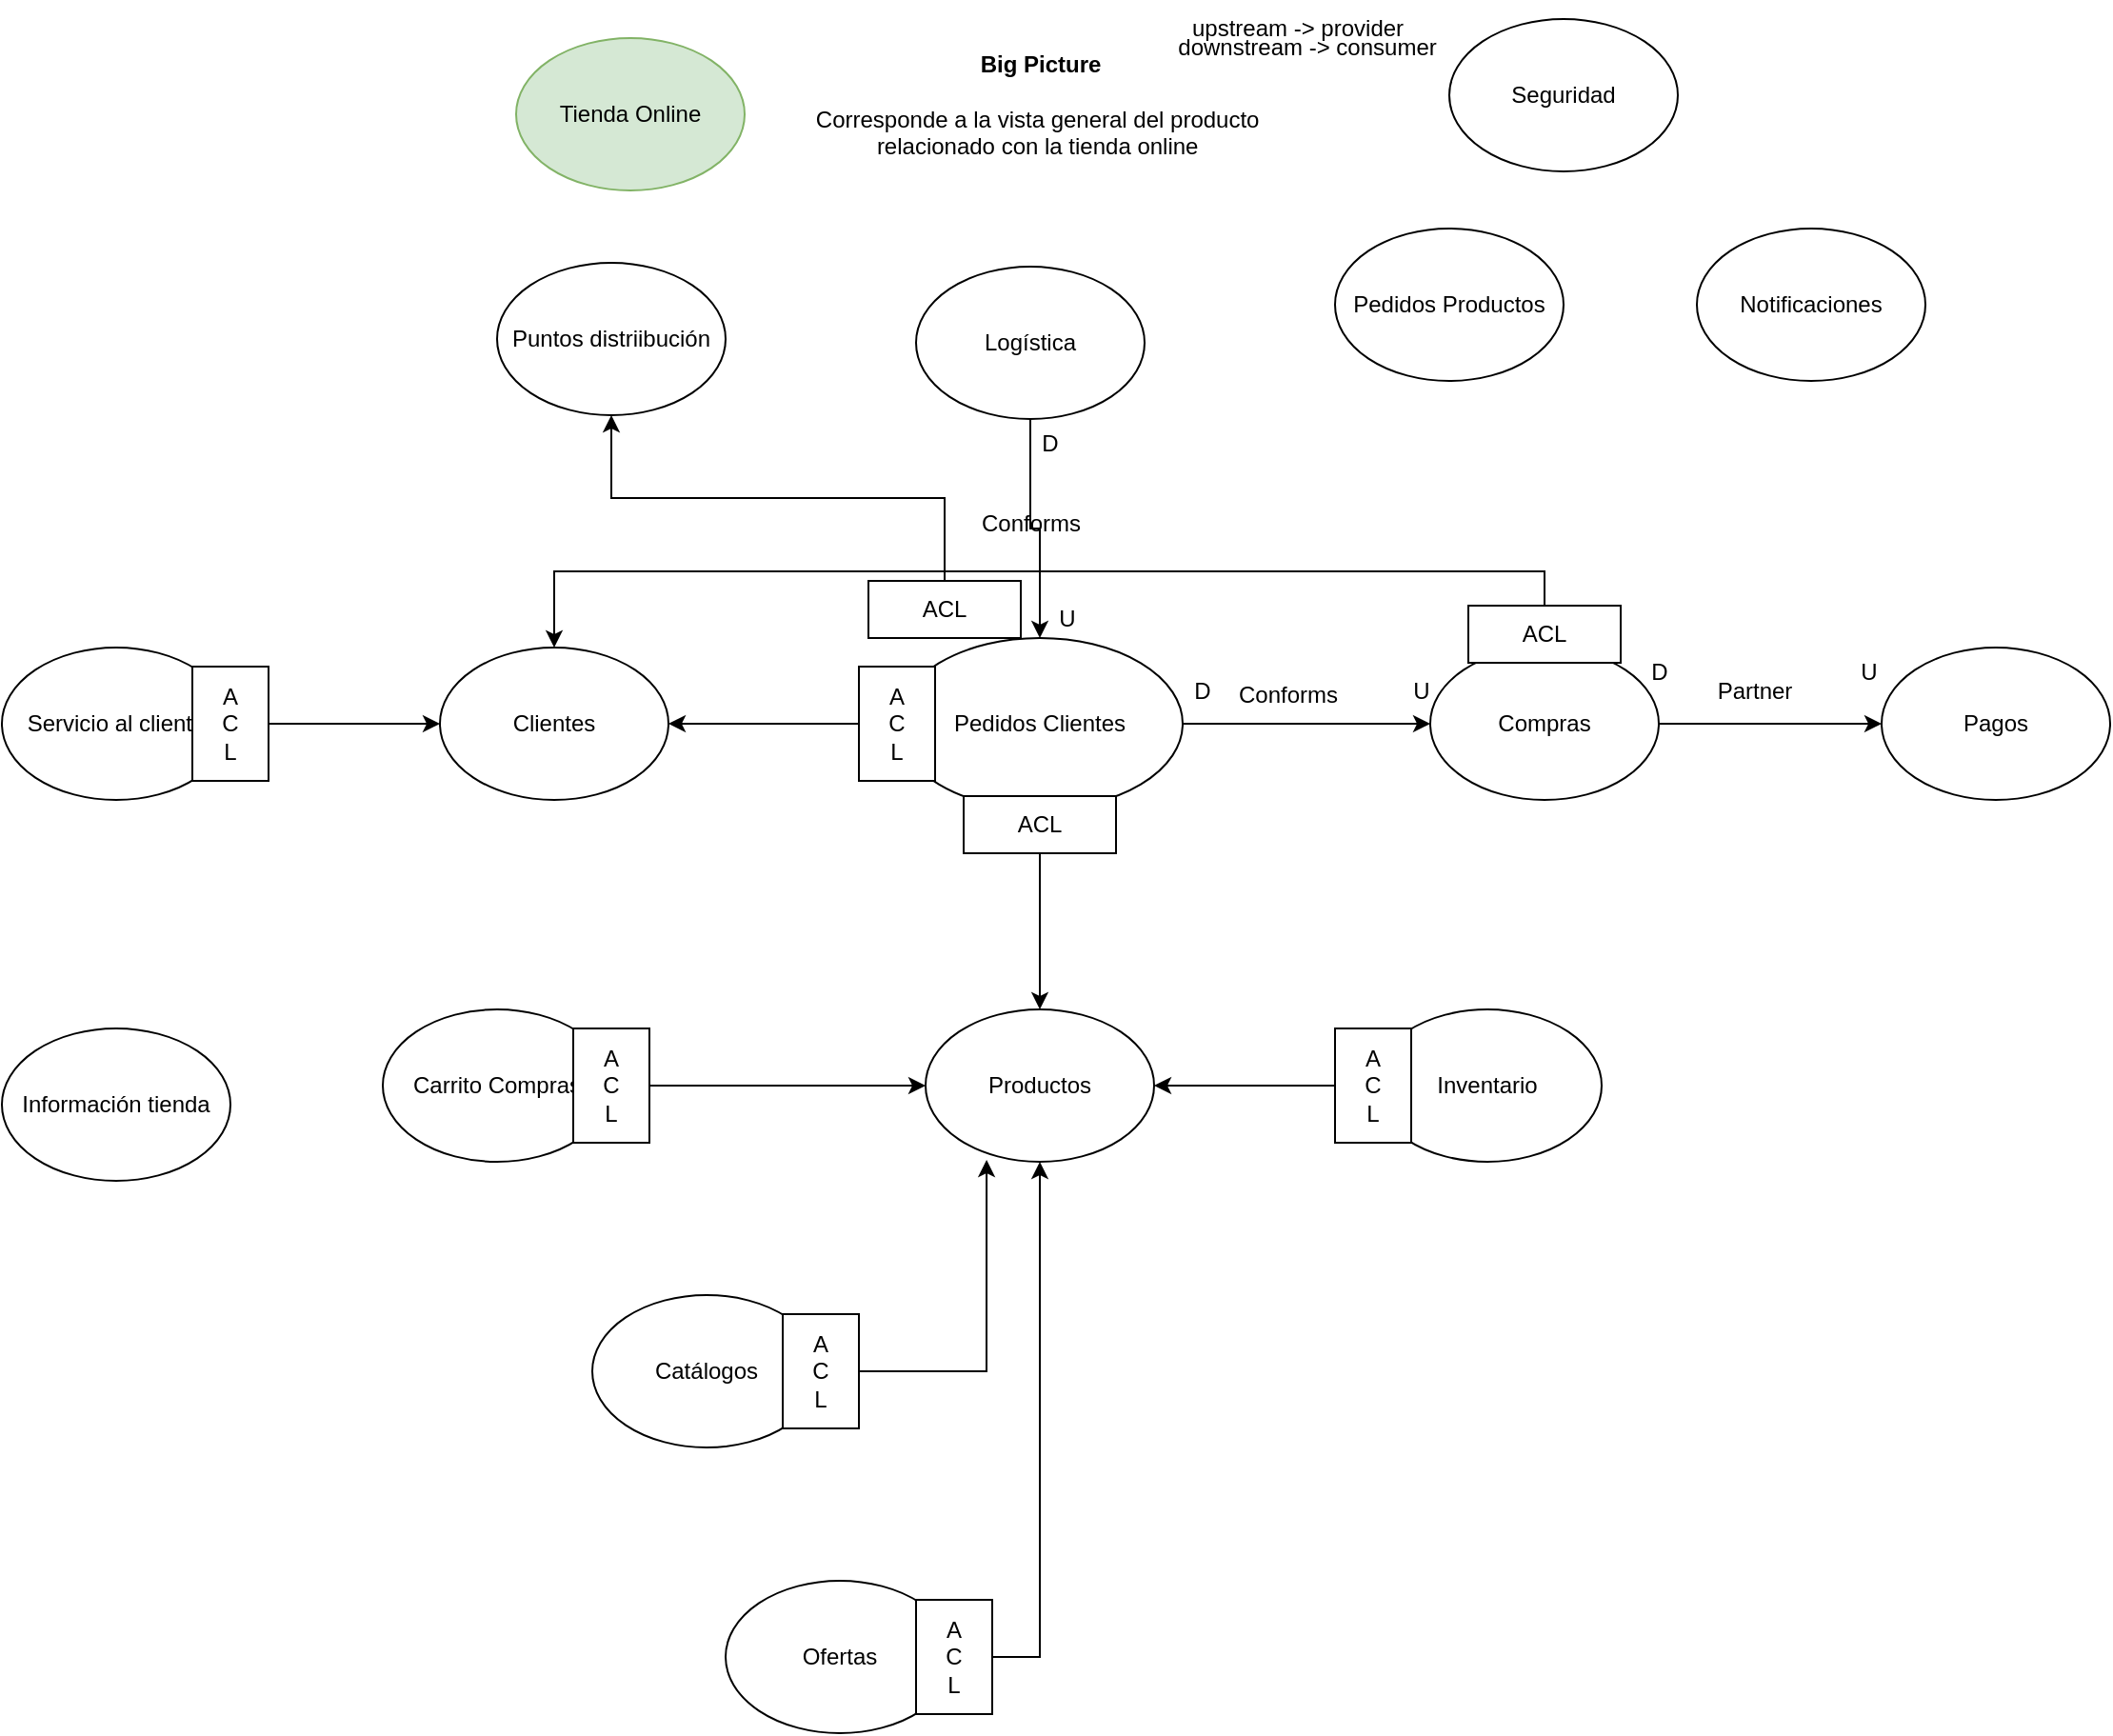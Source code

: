 <mxfile version="21.6.5" type="github">
  <diagram name="Página-1" id="_0tqpj0Rn0tvc-bkXkc3">
    <mxGraphModel dx="1667" dy="446" grid="1" gridSize="10" guides="1" tooltips="1" connect="1" arrows="1" fold="1" page="1" pageScale="1" pageWidth="827" pageHeight="1169" math="0" shadow="0">
      <root>
        <mxCell id="0" />
        <mxCell id="1" parent="0" />
        <mxCell id="OWSpl5ZMuwjXY4CJ1PXd-1" value="Tienda Online" style="ellipse;whiteSpace=wrap;html=1;fillColor=#d5e8d4;strokeColor=#82b366;" vertex="1" parent="1">
          <mxGeometry x="110" y="80" width="120" height="80" as="geometry" />
        </mxCell>
        <mxCell id="OWSpl5ZMuwjXY4CJ1PXd-2" value="&lt;div&gt;&lt;b&gt;Big Picture&lt;/b&gt;&lt;/div&gt;&lt;div&gt;&lt;br&gt;&lt;/div&gt;&lt;div&gt;Corresponde a la vista general del producto&amp;nbsp;&lt;/div&gt;&lt;div&gt;relacionado con la tienda online&amp;nbsp; &lt;br&gt;&lt;/div&gt;" style="text;html=1;align=center;verticalAlign=middle;resizable=0;points=[];autosize=1;strokeColor=none;fillColor=none;" vertex="1" parent="1">
          <mxGeometry x="260" y="80" width="250" height="70" as="geometry" />
        </mxCell>
        <mxCell id="OWSpl5ZMuwjXY4CJ1PXd-3" value="Carrito Compras" style="ellipse;whiteSpace=wrap;html=1;" vertex="1" parent="1">
          <mxGeometry x="40" y="590" width="120" height="80" as="geometry" />
        </mxCell>
        <mxCell id="OWSpl5ZMuwjXY4CJ1PXd-4" value="Notificaciones" style="ellipse;whiteSpace=wrap;html=1;" vertex="1" parent="1">
          <mxGeometry x="730" y="180" width="120" height="80" as="geometry" />
        </mxCell>
        <mxCell id="OWSpl5ZMuwjXY4CJ1PXd-5" value="Servicio al cliente" style="ellipse;whiteSpace=wrap;html=1;" vertex="1" parent="1">
          <mxGeometry x="-160" y="400" width="120" height="80" as="geometry" />
        </mxCell>
        <mxCell id="OWSpl5ZMuwjXY4CJ1PXd-6" value="Información tienda" style="ellipse;whiteSpace=wrap;html=1;" vertex="1" parent="1">
          <mxGeometry x="-160" y="600" width="120" height="80" as="geometry" />
        </mxCell>
        <mxCell id="OWSpl5ZMuwjXY4CJ1PXd-7" value="Puntos distriibución" style="ellipse;whiteSpace=wrap;html=1;" vertex="1" parent="1">
          <mxGeometry x="100" y="198" width="120" height="80" as="geometry" />
        </mxCell>
        <mxCell id="OWSpl5ZMuwjXY4CJ1PXd-8" value="Seguridad" style="ellipse;whiteSpace=wrap;html=1;" vertex="1" parent="1">
          <mxGeometry x="600" y="70" width="120" height="80" as="geometry" />
        </mxCell>
        <mxCell id="OWSpl5ZMuwjXY4CJ1PXd-9" value="Clientes" style="ellipse;whiteSpace=wrap;html=1;" vertex="1" parent="1">
          <mxGeometry x="70" y="400" width="120" height="80" as="geometry" />
        </mxCell>
        <mxCell id="OWSpl5ZMuwjXY4CJ1PXd-10" value="Pagos" style="ellipse;whiteSpace=wrap;html=1;" vertex="1" parent="1">
          <mxGeometry x="827" y="400" width="120" height="80" as="geometry" />
        </mxCell>
        <mxCell id="OWSpl5ZMuwjXY4CJ1PXd-33" style="edgeStyle=orthogonalEdgeStyle;rounded=0;orthogonalLoop=1;jettySize=auto;html=1;exitX=1;exitY=0.5;exitDx=0;exitDy=0;entryX=0;entryY=0.5;entryDx=0;entryDy=0;" edge="1" parent="1" source="OWSpl5ZMuwjXY4CJ1PXd-11" target="OWSpl5ZMuwjXY4CJ1PXd-30">
          <mxGeometry relative="1" as="geometry" />
        </mxCell>
        <mxCell id="OWSpl5ZMuwjXY4CJ1PXd-11" value="Pedidos Clientes" style="ellipse;whiteSpace=wrap;html=1;" vertex="1" parent="1">
          <mxGeometry x="310" y="395" width="150" height="90" as="geometry" />
        </mxCell>
        <mxCell id="OWSpl5ZMuwjXY4CJ1PXd-12" value="Pedidos Productos" style="ellipse;whiteSpace=wrap;html=1;" vertex="1" parent="1">
          <mxGeometry x="540" y="180" width="120" height="80" as="geometry" />
        </mxCell>
        <mxCell id="OWSpl5ZMuwjXY4CJ1PXd-13" value="Productos" style="ellipse;whiteSpace=wrap;html=1;" vertex="1" parent="1">
          <mxGeometry x="325" y="590" width="120" height="80" as="geometry" />
        </mxCell>
        <mxCell id="OWSpl5ZMuwjXY4CJ1PXd-14" value="Inventario" style="ellipse;whiteSpace=wrap;html=1;" vertex="1" parent="1">
          <mxGeometry x="560" y="590" width="120" height="80" as="geometry" />
        </mxCell>
        <mxCell id="OWSpl5ZMuwjXY4CJ1PXd-15" value="Catálogos " style="ellipse;whiteSpace=wrap;html=1;" vertex="1" parent="1">
          <mxGeometry x="150" y="740" width="120" height="80" as="geometry" />
        </mxCell>
        <mxCell id="OWSpl5ZMuwjXY4CJ1PXd-16" value="Ofertas" style="ellipse;whiteSpace=wrap;html=1;" vertex="1" parent="1">
          <mxGeometry x="220" y="890" width="120" height="80" as="geometry" />
        </mxCell>
        <mxCell id="OWSpl5ZMuwjXY4CJ1PXd-50" style="edgeStyle=orthogonalEdgeStyle;rounded=0;orthogonalLoop=1;jettySize=auto;html=1;exitX=0.5;exitY=1;exitDx=0;exitDy=0;entryX=0.5;entryY=0;entryDx=0;entryDy=0;" edge="1" parent="1" source="OWSpl5ZMuwjXY4CJ1PXd-17" target="OWSpl5ZMuwjXY4CJ1PXd-11">
          <mxGeometry relative="1" as="geometry" />
        </mxCell>
        <mxCell id="OWSpl5ZMuwjXY4CJ1PXd-17" value="Logística" style="ellipse;whiteSpace=wrap;html=1;" vertex="1" parent="1">
          <mxGeometry x="320" y="200" width="120" height="80" as="geometry" />
        </mxCell>
        <mxCell id="OWSpl5ZMuwjXY4CJ1PXd-19" style="edgeStyle=orthogonalEdgeStyle;rounded=0;orthogonalLoop=1;jettySize=auto;html=1;exitX=1;exitY=0.5;exitDx=0;exitDy=0;entryX=0.267;entryY=0.988;entryDx=0;entryDy=0;entryPerimeter=0;" edge="1" parent="1" source="OWSpl5ZMuwjXY4CJ1PXd-18" target="OWSpl5ZMuwjXY4CJ1PXd-13">
          <mxGeometry relative="1" as="geometry" />
        </mxCell>
        <mxCell id="OWSpl5ZMuwjXY4CJ1PXd-18" value="&lt;div&gt;A&lt;/div&gt;&lt;div&gt;C&lt;/div&gt;&lt;div&gt;L&lt;br&gt;&lt;/div&gt;" style="rounded=0;whiteSpace=wrap;html=1;" vertex="1" parent="1">
          <mxGeometry x="250" y="750" width="40" height="60" as="geometry" />
        </mxCell>
        <mxCell id="OWSpl5ZMuwjXY4CJ1PXd-23" style="edgeStyle=orthogonalEdgeStyle;rounded=0;orthogonalLoop=1;jettySize=auto;html=1;exitX=1;exitY=0.5;exitDx=0;exitDy=0;entryX=0.5;entryY=1;entryDx=0;entryDy=0;" edge="1" parent="1" source="OWSpl5ZMuwjXY4CJ1PXd-21" target="OWSpl5ZMuwjXY4CJ1PXd-13">
          <mxGeometry relative="1" as="geometry" />
        </mxCell>
        <mxCell id="OWSpl5ZMuwjXY4CJ1PXd-21" value="&lt;div&gt;A&lt;/div&gt;&lt;div&gt;C&lt;/div&gt;&lt;div&gt;L&lt;br&gt;&lt;/div&gt;" style="rounded=0;whiteSpace=wrap;html=1;" vertex="1" parent="1">
          <mxGeometry x="320" y="900" width="40" height="60" as="geometry" />
        </mxCell>
        <mxCell id="OWSpl5ZMuwjXY4CJ1PXd-25" style="edgeStyle=orthogonalEdgeStyle;rounded=0;orthogonalLoop=1;jettySize=auto;html=1;exitX=0;exitY=0.5;exitDx=0;exitDy=0;entryX=1;entryY=0.5;entryDx=0;entryDy=0;" edge="1" parent="1" source="OWSpl5ZMuwjXY4CJ1PXd-24" target="OWSpl5ZMuwjXY4CJ1PXd-13">
          <mxGeometry relative="1" as="geometry" />
        </mxCell>
        <mxCell id="OWSpl5ZMuwjXY4CJ1PXd-24" value="&lt;div&gt;A&lt;/div&gt;&lt;div&gt;C&lt;/div&gt;&lt;div&gt;L&lt;br&gt;&lt;/div&gt;" style="rounded=0;whiteSpace=wrap;html=1;" vertex="1" parent="1">
          <mxGeometry x="540" y="600" width="40" height="60" as="geometry" />
        </mxCell>
        <mxCell id="OWSpl5ZMuwjXY4CJ1PXd-27" style="edgeStyle=orthogonalEdgeStyle;rounded=0;orthogonalLoop=1;jettySize=auto;html=1;exitX=1;exitY=0.5;exitDx=0;exitDy=0;entryX=0;entryY=0.5;entryDx=0;entryDy=0;" edge="1" parent="1" source="OWSpl5ZMuwjXY4CJ1PXd-26" target="OWSpl5ZMuwjXY4CJ1PXd-13">
          <mxGeometry relative="1" as="geometry" />
        </mxCell>
        <mxCell id="OWSpl5ZMuwjXY4CJ1PXd-26" value="&lt;div&gt;A&lt;/div&gt;&lt;div&gt;C&lt;/div&gt;&lt;div&gt;L&lt;br&gt;&lt;/div&gt;" style="rounded=0;whiteSpace=wrap;html=1;" vertex="1" parent="1">
          <mxGeometry x="140" y="600" width="40" height="60" as="geometry" />
        </mxCell>
        <mxCell id="OWSpl5ZMuwjXY4CJ1PXd-57" style="edgeStyle=orthogonalEdgeStyle;rounded=0;orthogonalLoop=1;jettySize=auto;html=1;exitX=0.5;exitY=0;exitDx=0;exitDy=0;entryX=0.5;entryY=1;entryDx=0;entryDy=0;" edge="1" parent="1" source="OWSpl5ZMuwjXY4CJ1PXd-28" target="OWSpl5ZMuwjXY4CJ1PXd-7">
          <mxGeometry relative="1" as="geometry" />
        </mxCell>
        <mxCell id="OWSpl5ZMuwjXY4CJ1PXd-28" value="&lt;div&gt;ACL&lt;/div&gt;" style="rounded=0;whiteSpace=wrap;html=1;" vertex="1" parent="1">
          <mxGeometry x="295" y="365" width="80" height="30" as="geometry" />
        </mxCell>
        <mxCell id="OWSpl5ZMuwjXY4CJ1PXd-35" style="edgeStyle=orthogonalEdgeStyle;rounded=0;orthogonalLoop=1;jettySize=auto;html=1;exitX=1;exitY=0.5;exitDx=0;exitDy=0;entryX=0;entryY=0.5;entryDx=0;entryDy=0;" edge="1" parent="1" source="OWSpl5ZMuwjXY4CJ1PXd-30" target="OWSpl5ZMuwjXY4CJ1PXd-10">
          <mxGeometry relative="1" as="geometry" />
        </mxCell>
        <mxCell id="OWSpl5ZMuwjXY4CJ1PXd-30" value="Compras" style="ellipse;whiteSpace=wrap;html=1;" vertex="1" parent="1">
          <mxGeometry x="590" y="400" width="120" height="80" as="geometry" />
        </mxCell>
        <mxCell id="OWSpl5ZMuwjXY4CJ1PXd-34" value="Conforms" style="text;html=1;align=center;verticalAlign=middle;resizable=0;points=[];autosize=1;strokeColor=none;fillColor=none;" vertex="1" parent="1">
          <mxGeometry x="475" y="410" width="80" height="30" as="geometry" />
        </mxCell>
        <mxCell id="OWSpl5ZMuwjXY4CJ1PXd-36" value="Partner" style="text;html=1;align=center;verticalAlign=middle;resizable=0;points=[];autosize=1;strokeColor=none;fillColor=none;" vertex="1" parent="1">
          <mxGeometry x="730" y="408" width="60" height="30" as="geometry" />
        </mxCell>
        <mxCell id="OWSpl5ZMuwjXY4CJ1PXd-37" value="upstream -&amp;gt; provider" style="text;html=1;align=center;verticalAlign=middle;resizable=0;points=[];autosize=1;strokeColor=none;fillColor=none;" vertex="1" parent="1">
          <mxGeometry x="455" y="60" width="130" height="30" as="geometry" />
        </mxCell>
        <mxCell id="OWSpl5ZMuwjXY4CJ1PXd-38" value="downstream -&amp;gt; consumer" style="text;html=1;align=center;verticalAlign=middle;resizable=0;points=[];autosize=1;strokeColor=none;fillColor=none;" vertex="1" parent="1">
          <mxGeometry x="445" y="70" width="160" height="30" as="geometry" />
        </mxCell>
        <mxCell id="OWSpl5ZMuwjXY4CJ1PXd-39" value="D" style="text;html=1;align=center;verticalAlign=middle;resizable=0;points=[];autosize=1;strokeColor=none;fillColor=none;" vertex="1" parent="1">
          <mxGeometry x="455" y="408" width="30" height="30" as="geometry" />
        </mxCell>
        <mxCell id="OWSpl5ZMuwjXY4CJ1PXd-40" value="U" style="text;html=1;align=center;verticalAlign=middle;resizable=0;points=[];autosize=1;strokeColor=none;fillColor=none;" vertex="1" parent="1">
          <mxGeometry x="570" y="408" width="30" height="30" as="geometry" />
        </mxCell>
        <mxCell id="OWSpl5ZMuwjXY4CJ1PXd-41" value="D" style="text;html=1;align=center;verticalAlign=middle;resizable=0;points=[];autosize=1;strokeColor=none;fillColor=none;" vertex="1" parent="1">
          <mxGeometry x="695" y="398" width="30" height="30" as="geometry" />
        </mxCell>
        <mxCell id="OWSpl5ZMuwjXY4CJ1PXd-42" value="U" style="text;html=1;align=center;verticalAlign=middle;resizable=0;points=[];autosize=1;strokeColor=none;fillColor=none;" vertex="1" parent="1">
          <mxGeometry x="805" y="398" width="30" height="30" as="geometry" />
        </mxCell>
        <mxCell id="OWSpl5ZMuwjXY4CJ1PXd-46" style="edgeStyle=orthogonalEdgeStyle;rounded=0;orthogonalLoop=1;jettySize=auto;html=1;entryX=0.5;entryY=0;entryDx=0;entryDy=0;" edge="1" parent="1" source="OWSpl5ZMuwjXY4CJ1PXd-45" target="OWSpl5ZMuwjXY4CJ1PXd-9">
          <mxGeometry relative="1" as="geometry">
            <Array as="points">
              <mxPoint x="650" y="360" />
              <mxPoint x="130" y="360" />
            </Array>
          </mxGeometry>
        </mxCell>
        <mxCell id="OWSpl5ZMuwjXY4CJ1PXd-45" value="&lt;div&gt;ACL&lt;/div&gt;" style="rounded=0;whiteSpace=wrap;html=1;" vertex="1" parent="1">
          <mxGeometry x="610" y="378" width="80" height="30" as="geometry" />
        </mxCell>
        <mxCell id="OWSpl5ZMuwjXY4CJ1PXd-49" style="edgeStyle=orthogonalEdgeStyle;rounded=0;orthogonalLoop=1;jettySize=auto;html=1;exitX=1;exitY=0.5;exitDx=0;exitDy=0;entryX=0;entryY=0.5;entryDx=0;entryDy=0;" edge="1" parent="1" source="OWSpl5ZMuwjXY4CJ1PXd-48" target="OWSpl5ZMuwjXY4CJ1PXd-9">
          <mxGeometry relative="1" as="geometry" />
        </mxCell>
        <mxCell id="OWSpl5ZMuwjXY4CJ1PXd-48" value="&lt;div&gt;A&lt;/div&gt;&lt;div&gt;C&lt;/div&gt;&lt;div&gt;L&lt;br&gt;&lt;/div&gt;" style="rounded=0;whiteSpace=wrap;html=1;" vertex="1" parent="1">
          <mxGeometry x="-60" y="410" width="40" height="60" as="geometry" />
        </mxCell>
        <mxCell id="OWSpl5ZMuwjXY4CJ1PXd-51" value="D" style="text;html=1;align=center;verticalAlign=middle;resizable=0;points=[];autosize=1;strokeColor=none;fillColor=none;" vertex="1" parent="1">
          <mxGeometry x="375" y="278" width="30" height="30" as="geometry" />
        </mxCell>
        <mxCell id="OWSpl5ZMuwjXY4CJ1PXd-52" value="U" style="text;html=1;align=center;verticalAlign=middle;resizable=0;points=[];autosize=1;strokeColor=none;fillColor=none;" vertex="1" parent="1">
          <mxGeometry x="384" y="370" width="30" height="30" as="geometry" />
        </mxCell>
        <mxCell id="OWSpl5ZMuwjXY4CJ1PXd-53" value="Conforms" style="text;html=1;align=center;verticalAlign=middle;resizable=0;points=[];autosize=1;strokeColor=none;fillColor=none;" vertex="1" parent="1">
          <mxGeometry x="340" y="320" width="80" height="30" as="geometry" />
        </mxCell>
        <mxCell id="OWSpl5ZMuwjXY4CJ1PXd-55" style="edgeStyle=orthogonalEdgeStyle;rounded=0;orthogonalLoop=1;jettySize=auto;html=1;exitX=0;exitY=0.5;exitDx=0;exitDy=0;entryX=1;entryY=0.5;entryDx=0;entryDy=0;" edge="1" parent="1" source="OWSpl5ZMuwjXY4CJ1PXd-54" target="OWSpl5ZMuwjXY4CJ1PXd-9">
          <mxGeometry relative="1" as="geometry" />
        </mxCell>
        <mxCell id="OWSpl5ZMuwjXY4CJ1PXd-54" value="&lt;div&gt;A&lt;/div&gt;&lt;div&gt;C&lt;/div&gt;&lt;div&gt;L&lt;br&gt;&lt;/div&gt;" style="rounded=0;whiteSpace=wrap;html=1;" vertex="1" parent="1">
          <mxGeometry x="290" y="410" width="40" height="60" as="geometry" />
        </mxCell>
        <mxCell id="OWSpl5ZMuwjXY4CJ1PXd-58" style="edgeStyle=orthogonalEdgeStyle;rounded=0;orthogonalLoop=1;jettySize=auto;html=1;exitX=0.5;exitY=1;exitDx=0;exitDy=0;entryX=0.5;entryY=0;entryDx=0;entryDy=0;" edge="1" parent="1" source="OWSpl5ZMuwjXY4CJ1PXd-56" target="OWSpl5ZMuwjXY4CJ1PXd-13">
          <mxGeometry relative="1" as="geometry" />
        </mxCell>
        <mxCell id="OWSpl5ZMuwjXY4CJ1PXd-56" value="&lt;div&gt;ACL&lt;/div&gt;" style="rounded=0;whiteSpace=wrap;html=1;" vertex="1" parent="1">
          <mxGeometry x="345" y="478" width="80" height="30" as="geometry" />
        </mxCell>
      </root>
    </mxGraphModel>
  </diagram>
</mxfile>
